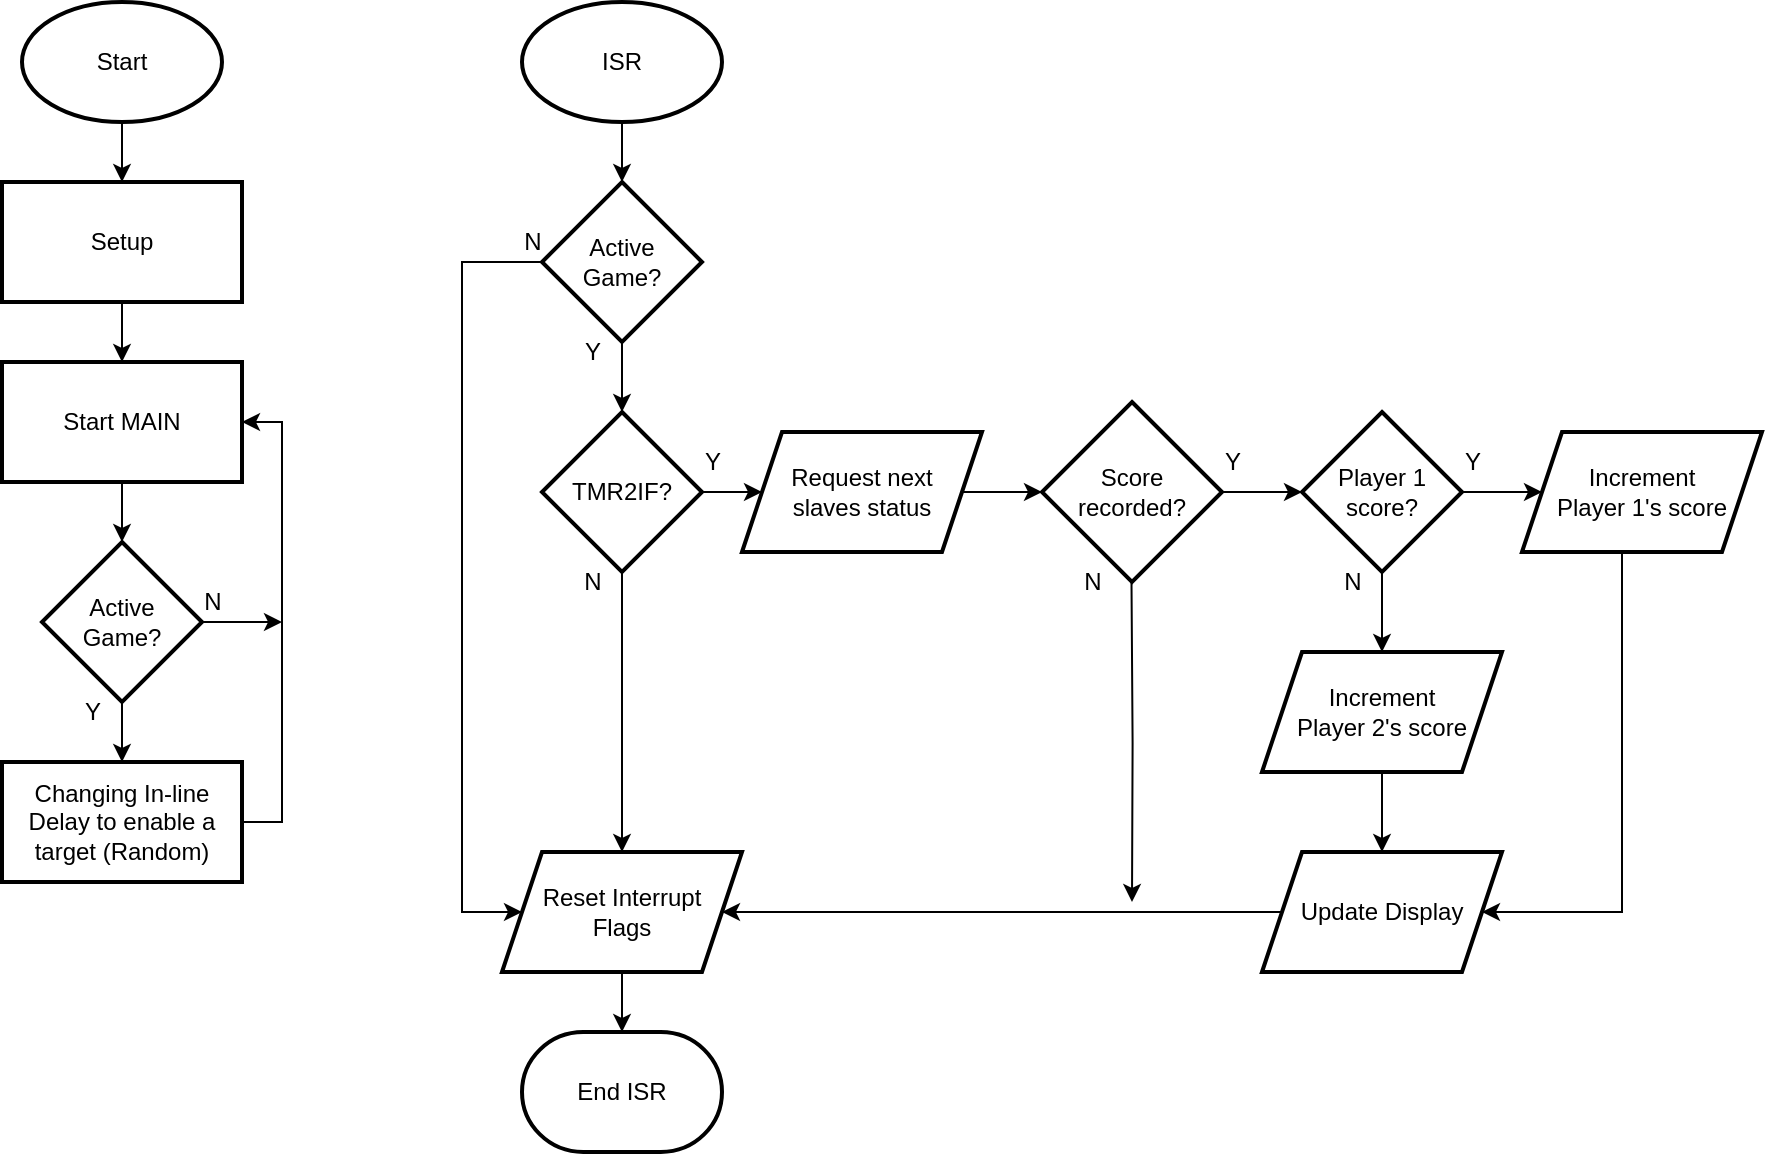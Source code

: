 <mxfile version="24.8.8">
  <diagram name="Page-1" id="besPQ_YLRBA7B4R4czMs">
    <mxGraphModel grid="1" page="1" gridSize="10" guides="1" tooltips="1" connect="1" arrows="1" fold="1" pageScale="1" pageWidth="850" pageHeight="1100" math="0" shadow="0">
      <root>
        <mxCell id="0" />
        <mxCell id="1" parent="0" />
        <mxCell id="jz8JfMkmuA9fLfp2QGGS-3" value="" style="edgeStyle=orthogonalEdgeStyle;rounded=0;orthogonalLoop=1;jettySize=auto;html=1;" edge="1" parent="1" source="jz8JfMkmuA9fLfp2QGGS-1" target="jz8JfMkmuA9fLfp2QGGS-2">
          <mxGeometry relative="1" as="geometry" />
        </mxCell>
        <mxCell id="jz8JfMkmuA9fLfp2QGGS-1" value="Start" style="strokeWidth=2;html=1;shape=mxgraph.flowchart.start_1;whiteSpace=wrap;" vertex="1" parent="1">
          <mxGeometry x="30" y="20" width="100" height="60" as="geometry" />
        </mxCell>
        <mxCell id="jz8JfMkmuA9fLfp2QGGS-5" value="" style="edgeStyle=orthogonalEdgeStyle;rounded=0;orthogonalLoop=1;jettySize=auto;html=1;" edge="1" parent="1" source="jz8JfMkmuA9fLfp2QGGS-2" target="jz8JfMkmuA9fLfp2QGGS-4">
          <mxGeometry relative="1" as="geometry" />
        </mxCell>
        <mxCell id="jz8JfMkmuA9fLfp2QGGS-2" value="Setup" style="whiteSpace=wrap;html=1;strokeWidth=2;" vertex="1" parent="1">
          <mxGeometry x="20" y="110" width="120" height="60" as="geometry" />
        </mxCell>
        <mxCell id="jz8JfMkmuA9fLfp2QGGS-36" value="" style="edgeStyle=orthogonalEdgeStyle;rounded=0;orthogonalLoop=1;jettySize=auto;html=1;" edge="1" parent="1" source="jz8JfMkmuA9fLfp2QGGS-4" target="jz8JfMkmuA9fLfp2QGGS-35">
          <mxGeometry relative="1" as="geometry" />
        </mxCell>
        <mxCell id="jz8JfMkmuA9fLfp2QGGS-4" value="Start MAIN" style="whiteSpace=wrap;html=1;strokeWidth=2;" vertex="1" parent="1">
          <mxGeometry x="20" y="200" width="120" height="60" as="geometry" />
        </mxCell>
        <mxCell id="jz8JfMkmuA9fLfp2QGGS-8" style="edgeStyle=orthogonalEdgeStyle;rounded=0;orthogonalLoop=1;jettySize=auto;html=1;entryX=1;entryY=0.5;entryDx=0;entryDy=0;exitX=1;exitY=0.5;exitDx=0;exitDy=0;" edge="1" parent="1" source="jz8JfMkmuA9fLfp2QGGS-6" target="jz8JfMkmuA9fLfp2QGGS-4">
          <mxGeometry relative="1" as="geometry">
            <Array as="points">
              <mxPoint x="160" y="430" />
              <mxPoint x="160" y="230" />
            </Array>
          </mxGeometry>
        </mxCell>
        <mxCell id="jz8JfMkmuA9fLfp2QGGS-6" value="Changing In-line Delay to enable a target (Random)" style="whiteSpace=wrap;html=1;strokeWidth=2;" vertex="1" parent="1">
          <mxGeometry x="20" y="400" width="120" height="60" as="geometry" />
        </mxCell>
        <mxCell id="jz8JfMkmuA9fLfp2QGGS-41" value="" style="edgeStyle=orthogonalEdgeStyle;rounded=0;orthogonalLoop=1;jettySize=auto;html=1;" edge="1" parent="1" source="jz8JfMkmuA9fLfp2QGGS-9" target="jz8JfMkmuA9fLfp2QGGS-40">
          <mxGeometry relative="1" as="geometry" />
        </mxCell>
        <mxCell id="jz8JfMkmuA9fLfp2QGGS-9" value="ISR" style="strokeWidth=2;html=1;shape=mxgraph.flowchart.start_1;whiteSpace=wrap;" vertex="1" parent="1">
          <mxGeometry x="280" y="20" width="100" height="60" as="geometry" />
        </mxCell>
        <mxCell id="jz8JfMkmuA9fLfp2QGGS-13" value="" style="edgeStyle=orthogonalEdgeStyle;rounded=0;orthogonalLoop=1;jettySize=auto;html=1;" edge="1" parent="1" source="jz8JfMkmuA9fLfp2QGGS-10" target="jz8JfMkmuA9fLfp2QGGS-12">
          <mxGeometry relative="1" as="geometry" />
        </mxCell>
        <mxCell id="jz8JfMkmuA9fLfp2QGGS-27" style="edgeStyle=orthogonalEdgeStyle;rounded=0;orthogonalLoop=1;jettySize=auto;html=1;entryX=0.5;entryY=0;entryDx=0;entryDy=0;" edge="1" parent="1" source="jz8JfMkmuA9fLfp2QGGS-10" target="jz8JfMkmuA9fLfp2QGGS-25">
          <mxGeometry relative="1" as="geometry" />
        </mxCell>
        <mxCell id="jz8JfMkmuA9fLfp2QGGS-10" value="TMR2IF?" style="rhombus;whiteSpace=wrap;html=1;strokeWidth=2;" vertex="1" parent="1">
          <mxGeometry x="290" y="225" width="80" height="80" as="geometry" />
        </mxCell>
        <mxCell id="jz8JfMkmuA9fLfp2QGGS-15" value="" style="edgeStyle=orthogonalEdgeStyle;rounded=0;orthogonalLoop=1;jettySize=auto;html=1;" edge="1" parent="1" source="jz8JfMkmuA9fLfp2QGGS-12" target="jz8JfMkmuA9fLfp2QGGS-14">
          <mxGeometry relative="1" as="geometry" />
        </mxCell>
        <mxCell id="jz8JfMkmuA9fLfp2QGGS-12" value="Request next&lt;div&gt;slaves status&lt;/div&gt;" style="shape=parallelogram;perimeter=parallelogramPerimeter;whiteSpace=wrap;html=1;fixedSize=1;strokeWidth=2;" vertex="1" parent="1">
          <mxGeometry x="390" y="235" width="120" height="60" as="geometry" />
        </mxCell>
        <mxCell id="jz8JfMkmuA9fLfp2QGGS-17" value="" style="edgeStyle=orthogonalEdgeStyle;rounded=0;orthogonalLoop=1;jettySize=auto;html=1;" edge="1" parent="1" source="jz8JfMkmuA9fLfp2QGGS-14" target="jz8JfMkmuA9fLfp2QGGS-16">
          <mxGeometry relative="1" as="geometry" />
        </mxCell>
        <mxCell id="jz8JfMkmuA9fLfp2QGGS-51" style="edgeStyle=orthogonalEdgeStyle;rounded=0;orthogonalLoop=1;jettySize=auto;html=1;" edge="1" parent="1">
          <mxGeometry relative="1" as="geometry">
            <mxPoint x="585" y="470" as="targetPoint" />
            <mxPoint x="584.75" y="310.0" as="sourcePoint" />
          </mxGeometry>
        </mxCell>
        <mxCell id="jz8JfMkmuA9fLfp2QGGS-14" value="Score recorded?" style="rhombus;whiteSpace=wrap;html=1;strokeWidth=2;" vertex="1" parent="1">
          <mxGeometry x="540" y="220" width="90" height="90" as="geometry" />
        </mxCell>
        <mxCell id="jz8JfMkmuA9fLfp2QGGS-19" value="" style="edgeStyle=orthogonalEdgeStyle;rounded=0;orthogonalLoop=1;jettySize=auto;html=1;" edge="1" parent="1" source="jz8JfMkmuA9fLfp2QGGS-16" target="jz8JfMkmuA9fLfp2QGGS-18">
          <mxGeometry relative="1" as="geometry" />
        </mxCell>
        <mxCell id="jz8JfMkmuA9fLfp2QGGS-21" value="" style="edgeStyle=orthogonalEdgeStyle;rounded=0;orthogonalLoop=1;jettySize=auto;html=1;" edge="1" parent="1" source="jz8JfMkmuA9fLfp2QGGS-16" target="jz8JfMkmuA9fLfp2QGGS-20">
          <mxGeometry relative="1" as="geometry" />
        </mxCell>
        <mxCell id="jz8JfMkmuA9fLfp2QGGS-16" value="Player 1&lt;div&gt;score?&lt;/div&gt;" style="rhombus;whiteSpace=wrap;html=1;strokeWidth=2;" vertex="1" parent="1">
          <mxGeometry x="670" y="225" width="80" height="80" as="geometry" />
        </mxCell>
        <mxCell id="jz8JfMkmuA9fLfp2QGGS-24" style="edgeStyle=orthogonalEdgeStyle;rounded=0;orthogonalLoop=1;jettySize=auto;html=1;entryX=1;entryY=0.5;entryDx=0;entryDy=0;exitX=0.428;exitY=0.962;exitDx=0;exitDy=0;exitPerimeter=0;" edge="1" parent="1" source="jz8JfMkmuA9fLfp2QGGS-18" target="jz8JfMkmuA9fLfp2QGGS-22">
          <mxGeometry relative="1" as="geometry">
            <Array as="points">
              <mxPoint x="830" y="293" />
              <mxPoint x="830" y="475" />
            </Array>
          </mxGeometry>
        </mxCell>
        <mxCell id="jz8JfMkmuA9fLfp2QGGS-18" value="Increment&lt;div&gt;Player 1&#39;s score&lt;/div&gt;" style="shape=parallelogram;perimeter=parallelogramPerimeter;whiteSpace=wrap;html=1;fixedSize=1;strokeWidth=2;" vertex="1" parent="1">
          <mxGeometry x="780" y="235" width="120" height="60" as="geometry" />
        </mxCell>
        <mxCell id="jz8JfMkmuA9fLfp2QGGS-23" value="" style="edgeStyle=orthogonalEdgeStyle;rounded=0;orthogonalLoop=1;jettySize=auto;html=1;" edge="1" parent="1" source="jz8JfMkmuA9fLfp2QGGS-20" target="jz8JfMkmuA9fLfp2QGGS-22">
          <mxGeometry relative="1" as="geometry" />
        </mxCell>
        <mxCell id="jz8JfMkmuA9fLfp2QGGS-20" value="Increment&lt;div&gt;Player 2&#39;s score&lt;/div&gt;" style="shape=parallelogram;perimeter=parallelogramPerimeter;whiteSpace=wrap;html=1;fixedSize=1;strokeWidth=2;" vertex="1" parent="1">
          <mxGeometry x="650" y="345" width="120" height="60" as="geometry" />
        </mxCell>
        <mxCell id="jz8JfMkmuA9fLfp2QGGS-26" value="" style="edgeStyle=orthogonalEdgeStyle;rounded=0;orthogonalLoop=1;jettySize=auto;html=1;" edge="1" parent="1" source="jz8JfMkmuA9fLfp2QGGS-22" target="jz8JfMkmuA9fLfp2QGGS-25">
          <mxGeometry relative="1" as="geometry" />
        </mxCell>
        <mxCell id="jz8JfMkmuA9fLfp2QGGS-22" value="Update Display" style="shape=parallelogram;perimeter=parallelogramPerimeter;whiteSpace=wrap;html=1;fixedSize=1;strokeWidth=2;" vertex="1" parent="1">
          <mxGeometry x="650" y="445" width="120" height="60" as="geometry" />
        </mxCell>
        <mxCell id="jz8JfMkmuA9fLfp2QGGS-30" value="" style="edgeStyle=orthogonalEdgeStyle;rounded=0;orthogonalLoop=1;jettySize=auto;html=1;" edge="1" parent="1" source="jz8JfMkmuA9fLfp2QGGS-25" target="jz8JfMkmuA9fLfp2QGGS-29">
          <mxGeometry relative="1" as="geometry" />
        </mxCell>
        <mxCell id="jz8JfMkmuA9fLfp2QGGS-25" value="Reset Interrupt&lt;div&gt;Flags&lt;/div&gt;" style="shape=parallelogram;perimeter=parallelogramPerimeter;whiteSpace=wrap;html=1;fixedSize=1;strokeWidth=2;" vertex="1" parent="1">
          <mxGeometry x="270" y="445" width="120" height="60" as="geometry" />
        </mxCell>
        <mxCell id="jz8JfMkmuA9fLfp2QGGS-29" value="End ISR" style="strokeWidth=2;html=1;shape=mxgraph.flowchart.terminator;whiteSpace=wrap;" vertex="1" parent="1">
          <mxGeometry x="280" y="535" width="100" height="60" as="geometry" />
        </mxCell>
        <mxCell id="jz8JfMkmuA9fLfp2QGGS-31" value="Y" style="text;html=1;align=center;verticalAlign=middle;resizable=0;points=[];autosize=1;strokeColor=none;fillColor=none;" vertex="1" parent="1">
          <mxGeometry x="360" y="235" width="30" height="30" as="geometry" />
        </mxCell>
        <mxCell id="jz8JfMkmuA9fLfp2QGGS-32" value="Y" style="text;html=1;align=center;verticalAlign=middle;resizable=0;points=[];autosize=1;strokeColor=none;fillColor=none;" vertex="1" parent="1">
          <mxGeometry x="620" y="235" width="30" height="30" as="geometry" />
        </mxCell>
        <mxCell id="jz8JfMkmuA9fLfp2QGGS-33" value="Y" style="text;html=1;align=center;verticalAlign=middle;resizable=0;points=[];autosize=1;strokeColor=none;fillColor=none;" vertex="1" parent="1">
          <mxGeometry x="740" y="235" width="30" height="30" as="geometry" />
        </mxCell>
        <mxCell id="jz8JfMkmuA9fLfp2QGGS-37" value="" style="edgeStyle=orthogonalEdgeStyle;rounded=0;orthogonalLoop=1;jettySize=auto;html=1;" edge="1" parent="1" source="jz8JfMkmuA9fLfp2QGGS-35" target="jz8JfMkmuA9fLfp2QGGS-6">
          <mxGeometry relative="1" as="geometry" />
        </mxCell>
        <mxCell id="jz8JfMkmuA9fLfp2QGGS-38" style="edgeStyle=orthogonalEdgeStyle;rounded=0;orthogonalLoop=1;jettySize=auto;html=1;" edge="1" parent="1" source="jz8JfMkmuA9fLfp2QGGS-35">
          <mxGeometry relative="1" as="geometry">
            <mxPoint x="160" y="330" as="targetPoint" />
          </mxGeometry>
        </mxCell>
        <mxCell id="jz8JfMkmuA9fLfp2QGGS-35" value="Active&lt;div&gt;Game?&lt;/div&gt;" style="rhombus;whiteSpace=wrap;html=1;strokeWidth=2;" vertex="1" parent="1">
          <mxGeometry x="40" y="290" width="80" height="80" as="geometry" />
        </mxCell>
        <mxCell id="jz8JfMkmuA9fLfp2QGGS-42" value="" style="edgeStyle=orthogonalEdgeStyle;rounded=0;orthogonalLoop=1;jettySize=auto;html=1;entryX=0.5;entryY=0;entryDx=0;entryDy=0;" edge="1" parent="1" source="jz8JfMkmuA9fLfp2QGGS-40" target="jz8JfMkmuA9fLfp2QGGS-10">
          <mxGeometry relative="1" as="geometry" />
        </mxCell>
        <mxCell id="jz8JfMkmuA9fLfp2QGGS-43" style="edgeStyle=orthogonalEdgeStyle;rounded=0;orthogonalLoop=1;jettySize=auto;html=1;entryX=0;entryY=0.5;entryDx=0;entryDy=0;" edge="1" parent="1" source="jz8JfMkmuA9fLfp2QGGS-40" target="jz8JfMkmuA9fLfp2QGGS-25">
          <mxGeometry relative="1" as="geometry">
            <Array as="points">
              <mxPoint x="250" y="150" />
              <mxPoint x="250" y="475" />
            </Array>
          </mxGeometry>
        </mxCell>
        <mxCell id="jz8JfMkmuA9fLfp2QGGS-40" value="Active&lt;div&gt;Game?&lt;/div&gt;" style="rhombus;whiteSpace=wrap;html=1;strokeWidth=2;" vertex="1" parent="1">
          <mxGeometry x="290" y="110" width="80" height="80" as="geometry" />
        </mxCell>
        <mxCell id="jz8JfMkmuA9fLfp2QGGS-44" value="Y" style="text;html=1;align=center;verticalAlign=middle;resizable=0;points=[];autosize=1;strokeColor=none;fillColor=none;" vertex="1" parent="1">
          <mxGeometry x="300" y="180" width="30" height="30" as="geometry" />
        </mxCell>
        <mxCell id="jz8JfMkmuA9fLfp2QGGS-45" value="Y" style="text;html=1;align=center;verticalAlign=middle;resizable=0;points=[];autosize=1;strokeColor=none;fillColor=none;" vertex="1" parent="1">
          <mxGeometry x="50" y="360" width="30" height="30" as="geometry" />
        </mxCell>
        <mxCell id="jz8JfMkmuA9fLfp2QGGS-46" value="N" style="text;html=1;align=center;verticalAlign=middle;resizable=0;points=[];autosize=1;strokeColor=none;fillColor=none;" vertex="1" parent="1">
          <mxGeometry x="110" y="305" width="30" height="30" as="geometry" />
        </mxCell>
        <mxCell id="jz8JfMkmuA9fLfp2QGGS-48" value="N" style="text;html=1;align=center;verticalAlign=middle;resizable=0;points=[];autosize=1;strokeColor=none;fillColor=none;" vertex="1" parent="1">
          <mxGeometry x="300" y="295" width="30" height="30" as="geometry" />
        </mxCell>
        <mxCell id="jz8JfMkmuA9fLfp2QGGS-49" value="N" style="text;html=1;align=center;verticalAlign=middle;resizable=0;points=[];autosize=1;strokeColor=none;fillColor=none;" vertex="1" parent="1">
          <mxGeometry x="550" y="295" width="30" height="30" as="geometry" />
        </mxCell>
        <mxCell id="jz8JfMkmuA9fLfp2QGGS-50" value="N" style="text;html=1;align=center;verticalAlign=middle;resizable=0;points=[];autosize=1;strokeColor=none;fillColor=none;" vertex="1" parent="1">
          <mxGeometry x="680" y="295" width="30" height="30" as="geometry" />
        </mxCell>
        <mxCell id="jz8JfMkmuA9fLfp2QGGS-52" value="N" style="text;html=1;align=center;verticalAlign=middle;resizable=0;points=[];autosize=1;strokeColor=none;fillColor=none;" vertex="1" parent="1">
          <mxGeometry x="270" y="125" width="30" height="30" as="geometry" />
        </mxCell>
      </root>
    </mxGraphModel>
  </diagram>
</mxfile>
